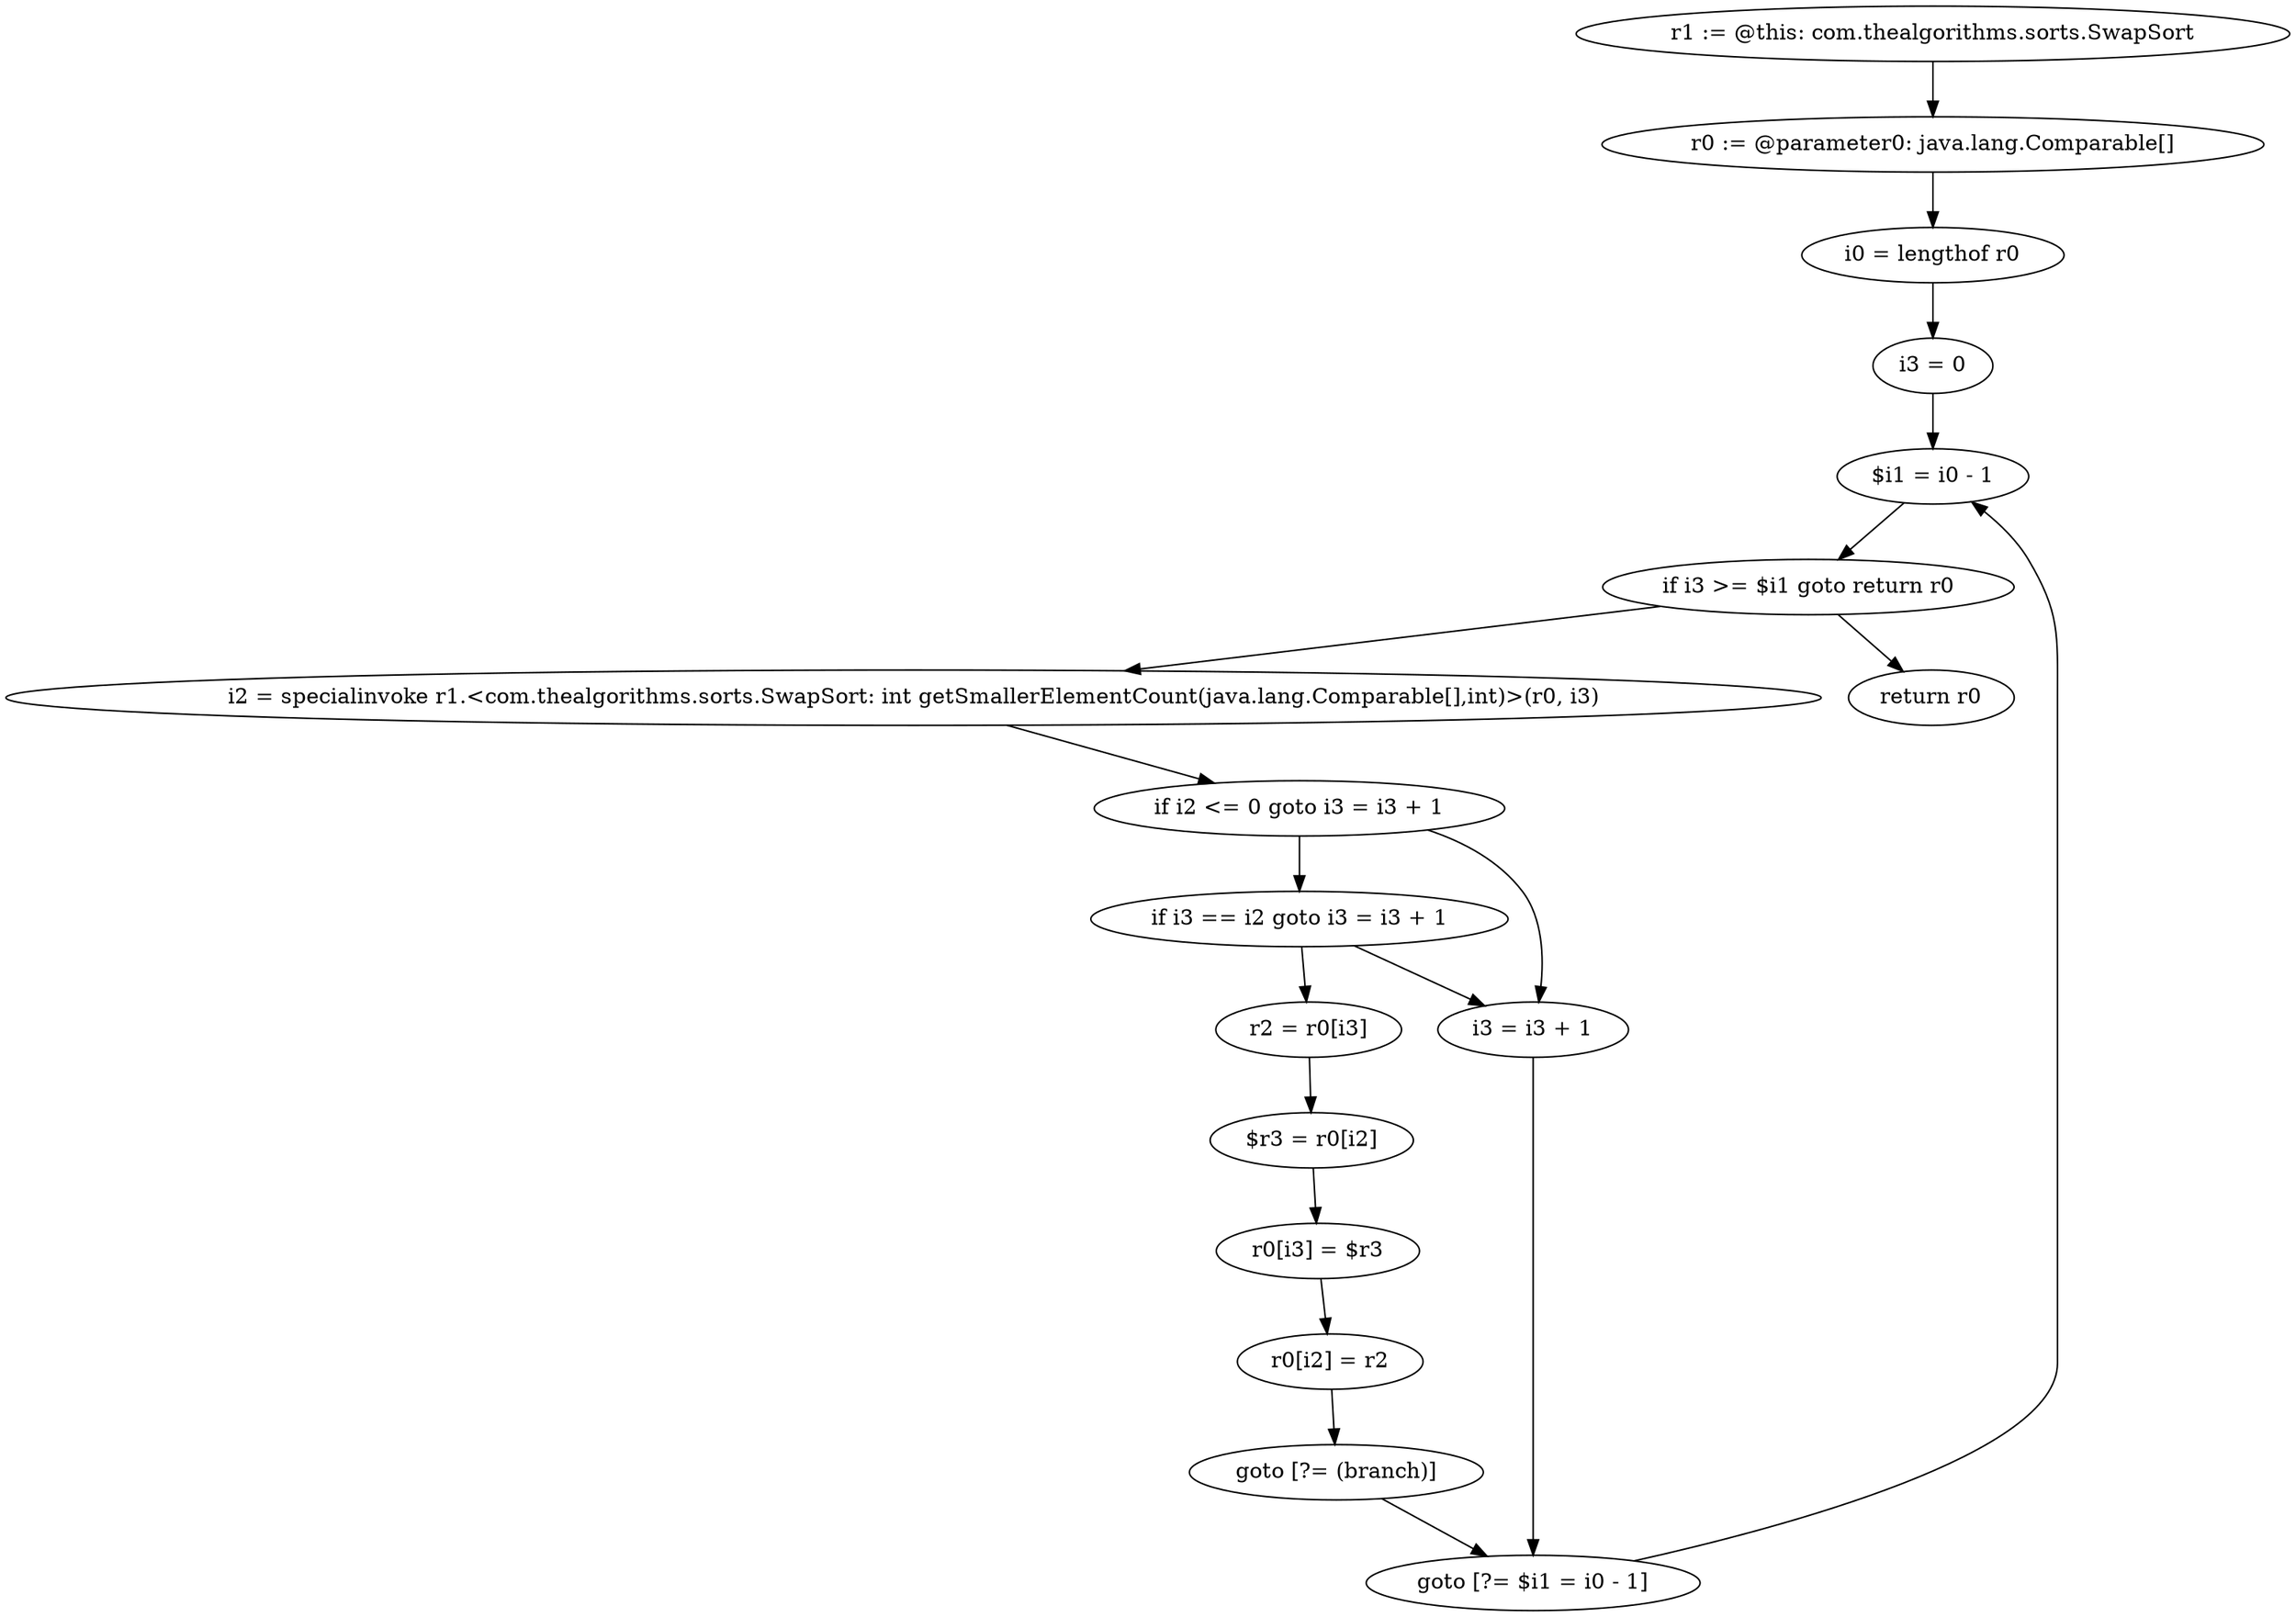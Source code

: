 digraph "unitGraph" {
    "r1 := @this: com.thealgorithms.sorts.SwapSort"
    "r0 := @parameter0: java.lang.Comparable[]"
    "i0 = lengthof r0"
    "i3 = 0"
    "$i1 = i0 - 1"
    "if i3 >= $i1 goto return r0"
    "i2 = specialinvoke r1.<com.thealgorithms.sorts.SwapSort: int getSmallerElementCount(java.lang.Comparable[],int)>(r0, i3)"
    "if i2 <= 0 goto i3 = i3 + 1"
    "if i3 == i2 goto i3 = i3 + 1"
    "r2 = r0[i3]"
    "$r3 = r0[i2]"
    "r0[i3] = $r3"
    "r0[i2] = r2"
    "goto [?= (branch)]"
    "i3 = i3 + 1"
    "goto [?= $i1 = i0 - 1]"
    "return r0"
    "r1 := @this: com.thealgorithms.sorts.SwapSort"->"r0 := @parameter0: java.lang.Comparable[]";
    "r0 := @parameter0: java.lang.Comparable[]"->"i0 = lengthof r0";
    "i0 = lengthof r0"->"i3 = 0";
    "i3 = 0"->"$i1 = i0 - 1";
    "$i1 = i0 - 1"->"if i3 >= $i1 goto return r0";
    "if i3 >= $i1 goto return r0"->"i2 = specialinvoke r1.<com.thealgorithms.sorts.SwapSort: int getSmallerElementCount(java.lang.Comparable[],int)>(r0, i3)";
    "if i3 >= $i1 goto return r0"->"return r0";
    "i2 = specialinvoke r1.<com.thealgorithms.sorts.SwapSort: int getSmallerElementCount(java.lang.Comparable[],int)>(r0, i3)"->"if i2 <= 0 goto i3 = i3 + 1";
    "if i2 <= 0 goto i3 = i3 + 1"->"if i3 == i2 goto i3 = i3 + 1";
    "if i2 <= 0 goto i3 = i3 + 1"->"i3 = i3 + 1";
    "if i3 == i2 goto i3 = i3 + 1"->"r2 = r0[i3]";
    "if i3 == i2 goto i3 = i3 + 1"->"i3 = i3 + 1";
    "r2 = r0[i3]"->"$r3 = r0[i2]";
    "$r3 = r0[i2]"->"r0[i3] = $r3";
    "r0[i3] = $r3"->"r0[i2] = r2";
    "r0[i2] = r2"->"goto [?= (branch)]";
    "goto [?= (branch)]"->"goto [?= $i1 = i0 - 1]";
    "i3 = i3 + 1"->"goto [?= $i1 = i0 - 1]";
    "goto [?= $i1 = i0 - 1]"->"$i1 = i0 - 1";
}
